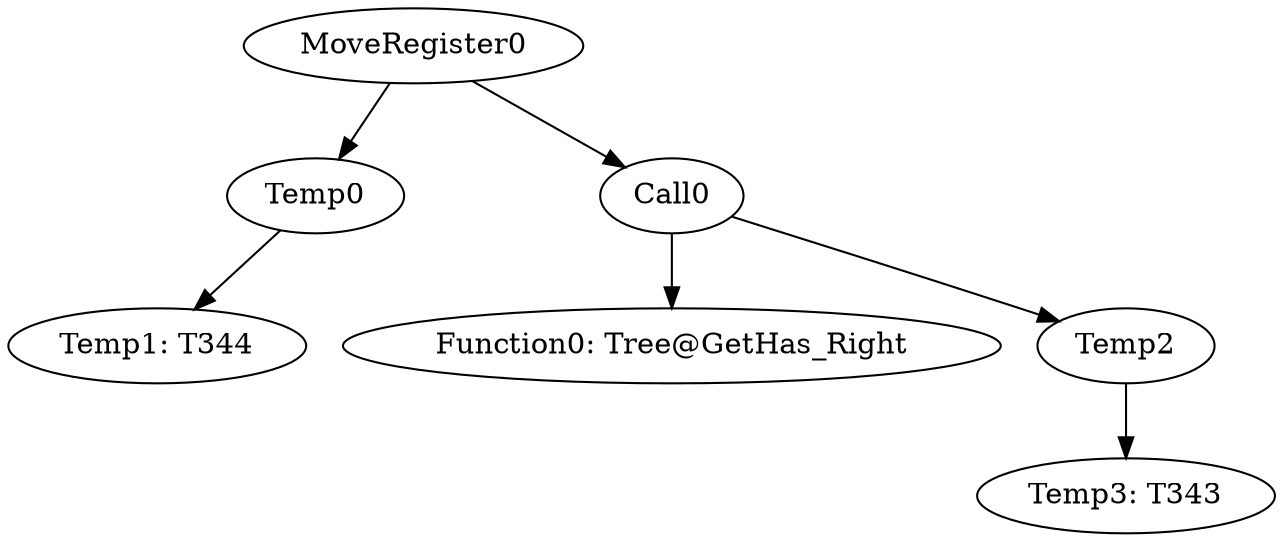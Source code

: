 digraph {
	ordering = out;
	Call0 -> "Function0: Tree@GetHas_Right";
	Call0 -> Temp2;
	MoveRegister0 -> Temp0;
	MoveRegister0 -> Call0;
	Temp2 -> "Temp3: T343";
	Temp0 -> "Temp1: T344";
}

